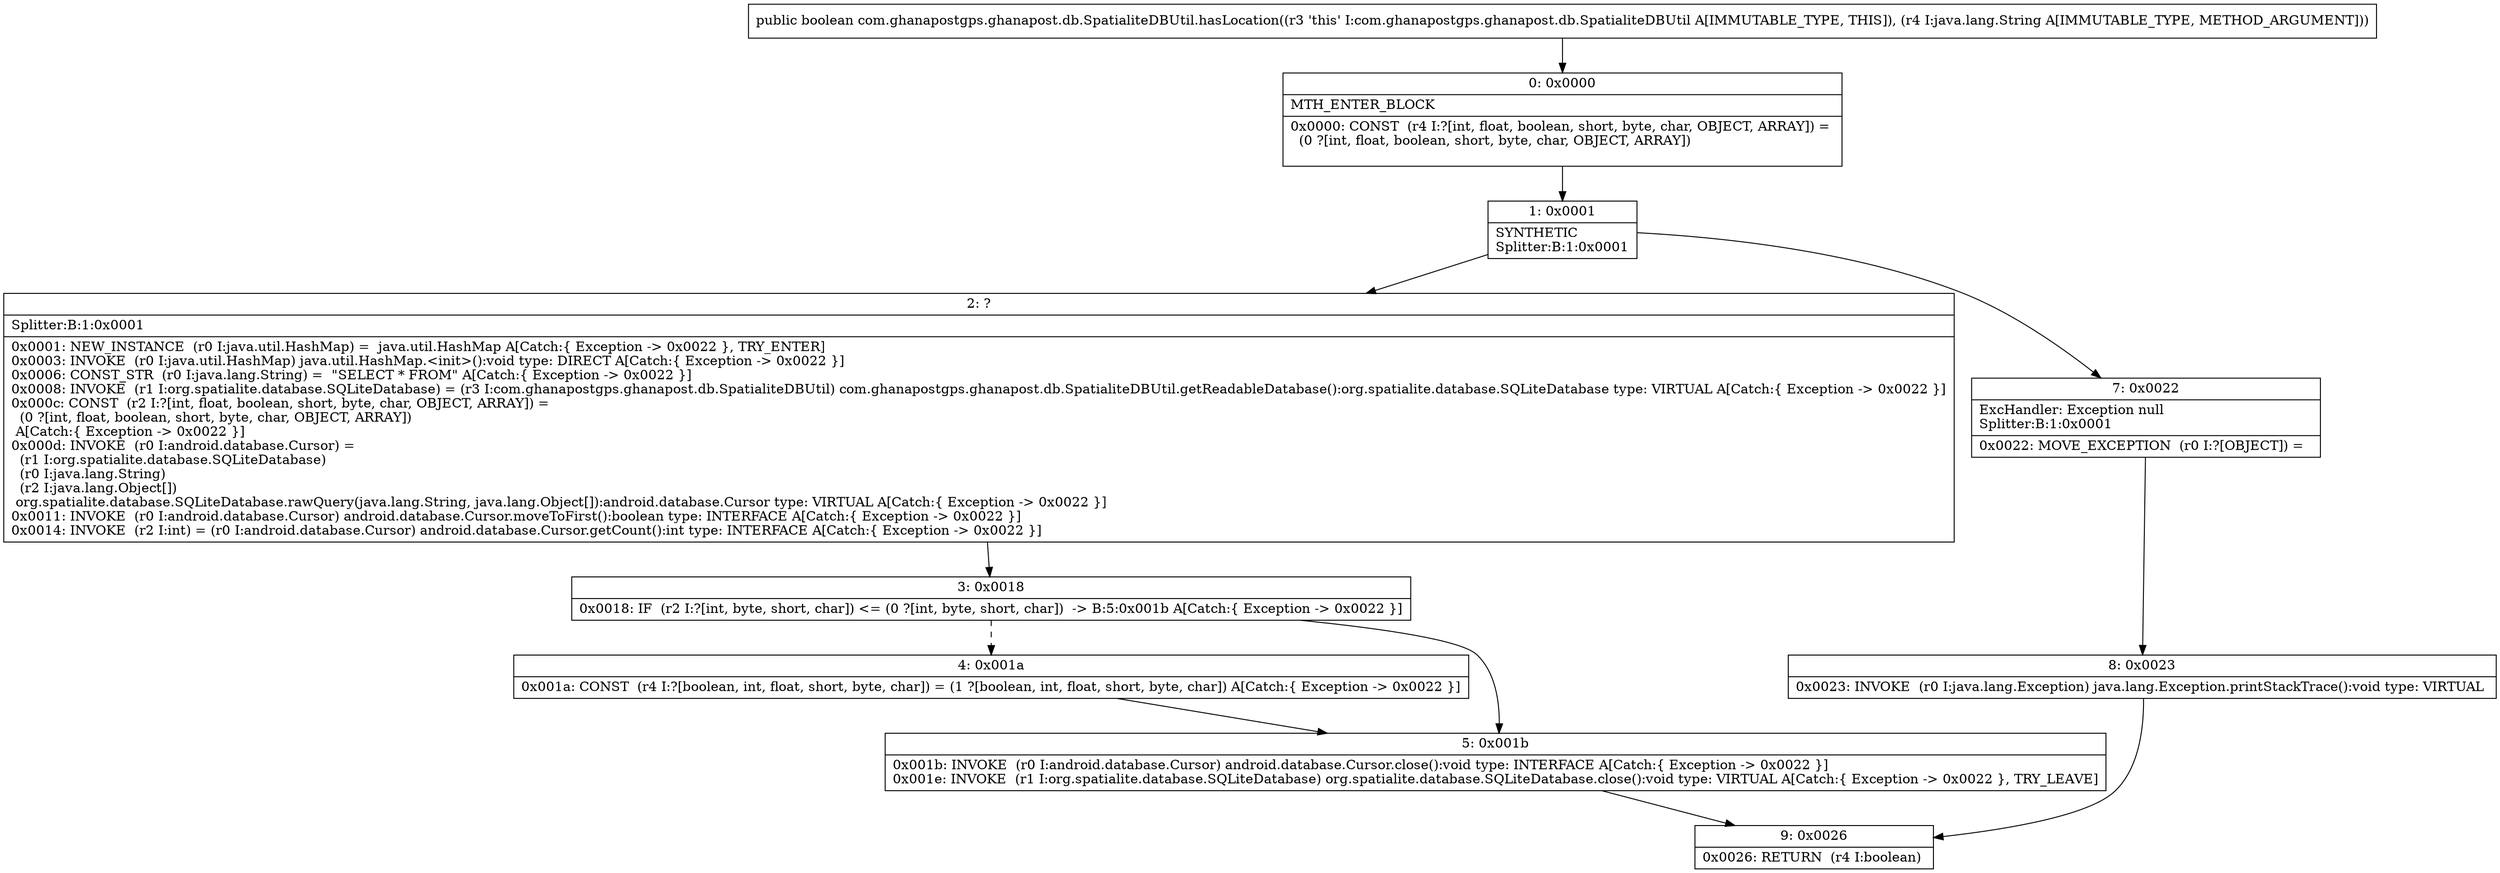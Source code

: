 digraph "CFG forcom.ghanapostgps.ghanapost.db.SpatialiteDBUtil.hasLocation(Ljava\/lang\/String;)Z" {
Node_0 [shape=record,label="{0\:\ 0x0000|MTH_ENTER_BLOCK\l|0x0000: CONST  (r4 I:?[int, float, boolean, short, byte, char, OBJECT, ARRAY]) = \l  (0 ?[int, float, boolean, short, byte, char, OBJECT, ARRAY])\l \l}"];
Node_1 [shape=record,label="{1\:\ 0x0001|SYNTHETIC\lSplitter:B:1:0x0001\l}"];
Node_2 [shape=record,label="{2\:\ ?|Splitter:B:1:0x0001\l|0x0001: NEW_INSTANCE  (r0 I:java.util.HashMap) =  java.util.HashMap A[Catch:\{ Exception \-\> 0x0022 \}, TRY_ENTER]\l0x0003: INVOKE  (r0 I:java.util.HashMap) java.util.HashMap.\<init\>():void type: DIRECT A[Catch:\{ Exception \-\> 0x0022 \}]\l0x0006: CONST_STR  (r0 I:java.lang.String) =  \"SELECT * FROM\" A[Catch:\{ Exception \-\> 0x0022 \}]\l0x0008: INVOKE  (r1 I:org.spatialite.database.SQLiteDatabase) = (r3 I:com.ghanapostgps.ghanapost.db.SpatialiteDBUtil) com.ghanapostgps.ghanapost.db.SpatialiteDBUtil.getReadableDatabase():org.spatialite.database.SQLiteDatabase type: VIRTUAL A[Catch:\{ Exception \-\> 0x0022 \}]\l0x000c: CONST  (r2 I:?[int, float, boolean, short, byte, char, OBJECT, ARRAY]) = \l  (0 ?[int, float, boolean, short, byte, char, OBJECT, ARRAY])\l A[Catch:\{ Exception \-\> 0x0022 \}]\l0x000d: INVOKE  (r0 I:android.database.Cursor) = \l  (r1 I:org.spatialite.database.SQLiteDatabase)\l  (r0 I:java.lang.String)\l  (r2 I:java.lang.Object[])\l org.spatialite.database.SQLiteDatabase.rawQuery(java.lang.String, java.lang.Object[]):android.database.Cursor type: VIRTUAL A[Catch:\{ Exception \-\> 0x0022 \}]\l0x0011: INVOKE  (r0 I:android.database.Cursor) android.database.Cursor.moveToFirst():boolean type: INTERFACE A[Catch:\{ Exception \-\> 0x0022 \}]\l0x0014: INVOKE  (r2 I:int) = (r0 I:android.database.Cursor) android.database.Cursor.getCount():int type: INTERFACE A[Catch:\{ Exception \-\> 0x0022 \}]\l}"];
Node_3 [shape=record,label="{3\:\ 0x0018|0x0018: IF  (r2 I:?[int, byte, short, char]) \<= (0 ?[int, byte, short, char])  \-\> B:5:0x001b A[Catch:\{ Exception \-\> 0x0022 \}]\l}"];
Node_4 [shape=record,label="{4\:\ 0x001a|0x001a: CONST  (r4 I:?[boolean, int, float, short, byte, char]) = (1 ?[boolean, int, float, short, byte, char]) A[Catch:\{ Exception \-\> 0x0022 \}]\l}"];
Node_5 [shape=record,label="{5\:\ 0x001b|0x001b: INVOKE  (r0 I:android.database.Cursor) android.database.Cursor.close():void type: INTERFACE A[Catch:\{ Exception \-\> 0x0022 \}]\l0x001e: INVOKE  (r1 I:org.spatialite.database.SQLiteDatabase) org.spatialite.database.SQLiteDatabase.close():void type: VIRTUAL A[Catch:\{ Exception \-\> 0x0022 \}, TRY_LEAVE]\l}"];
Node_7 [shape=record,label="{7\:\ 0x0022|ExcHandler: Exception null\lSplitter:B:1:0x0001\l|0x0022: MOVE_EXCEPTION  (r0 I:?[OBJECT]) =  \l}"];
Node_8 [shape=record,label="{8\:\ 0x0023|0x0023: INVOKE  (r0 I:java.lang.Exception) java.lang.Exception.printStackTrace():void type: VIRTUAL \l}"];
Node_9 [shape=record,label="{9\:\ 0x0026|0x0026: RETURN  (r4 I:boolean) \l}"];
MethodNode[shape=record,label="{public boolean com.ghanapostgps.ghanapost.db.SpatialiteDBUtil.hasLocation((r3 'this' I:com.ghanapostgps.ghanapost.db.SpatialiteDBUtil A[IMMUTABLE_TYPE, THIS]), (r4 I:java.lang.String A[IMMUTABLE_TYPE, METHOD_ARGUMENT])) }"];
MethodNode -> Node_0;
Node_0 -> Node_1;
Node_1 -> Node_2;
Node_1 -> Node_7;
Node_2 -> Node_3;
Node_3 -> Node_4[style=dashed];
Node_3 -> Node_5;
Node_4 -> Node_5;
Node_5 -> Node_9;
Node_7 -> Node_8;
Node_8 -> Node_9;
}

